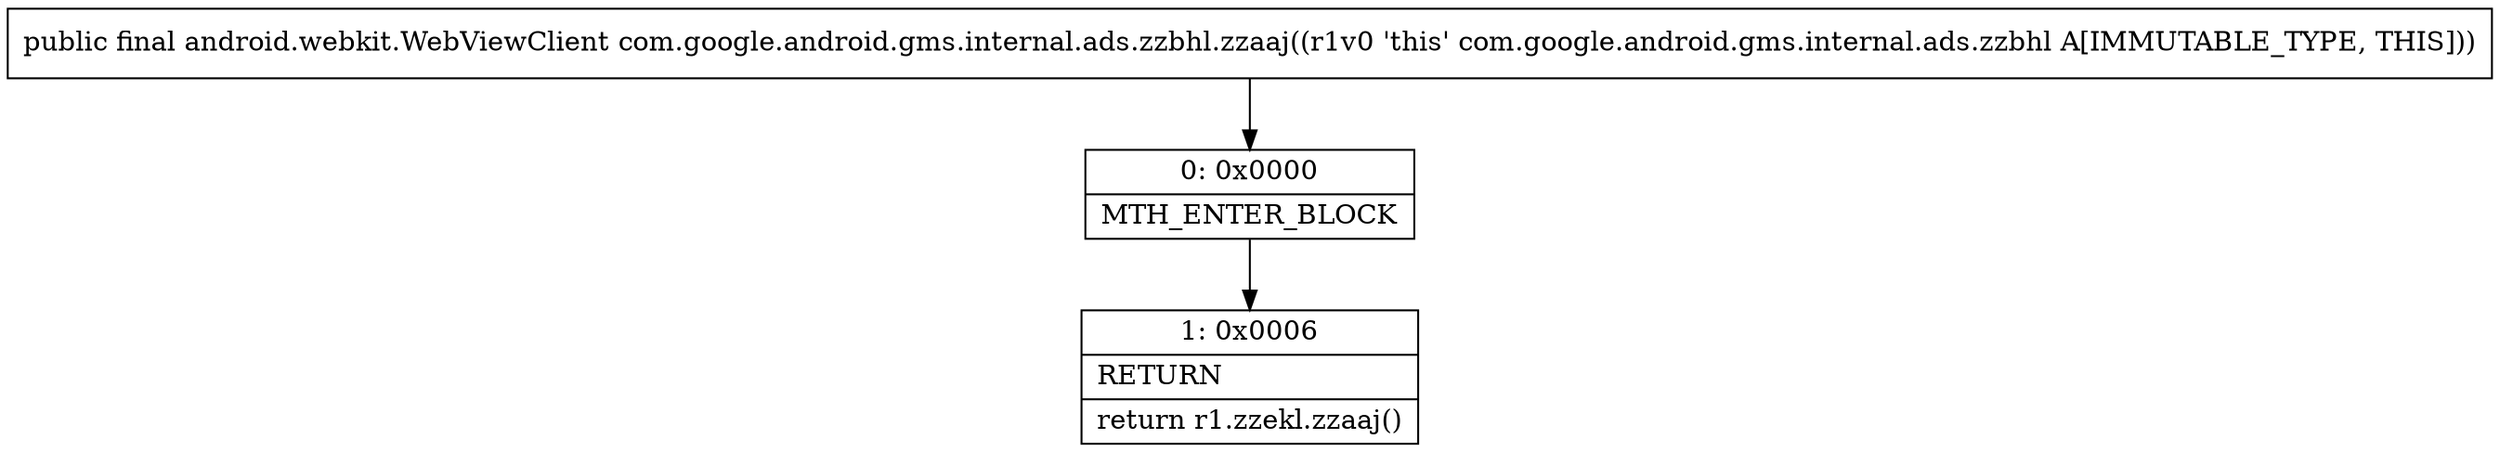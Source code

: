 digraph "CFG forcom.google.android.gms.internal.ads.zzbhl.zzaaj()Landroid\/webkit\/WebViewClient;" {
Node_0 [shape=record,label="{0\:\ 0x0000|MTH_ENTER_BLOCK\l}"];
Node_1 [shape=record,label="{1\:\ 0x0006|RETURN\l|return r1.zzekl.zzaaj()\l}"];
MethodNode[shape=record,label="{public final android.webkit.WebViewClient com.google.android.gms.internal.ads.zzbhl.zzaaj((r1v0 'this' com.google.android.gms.internal.ads.zzbhl A[IMMUTABLE_TYPE, THIS])) }"];
MethodNode -> Node_0;
Node_0 -> Node_1;
}


